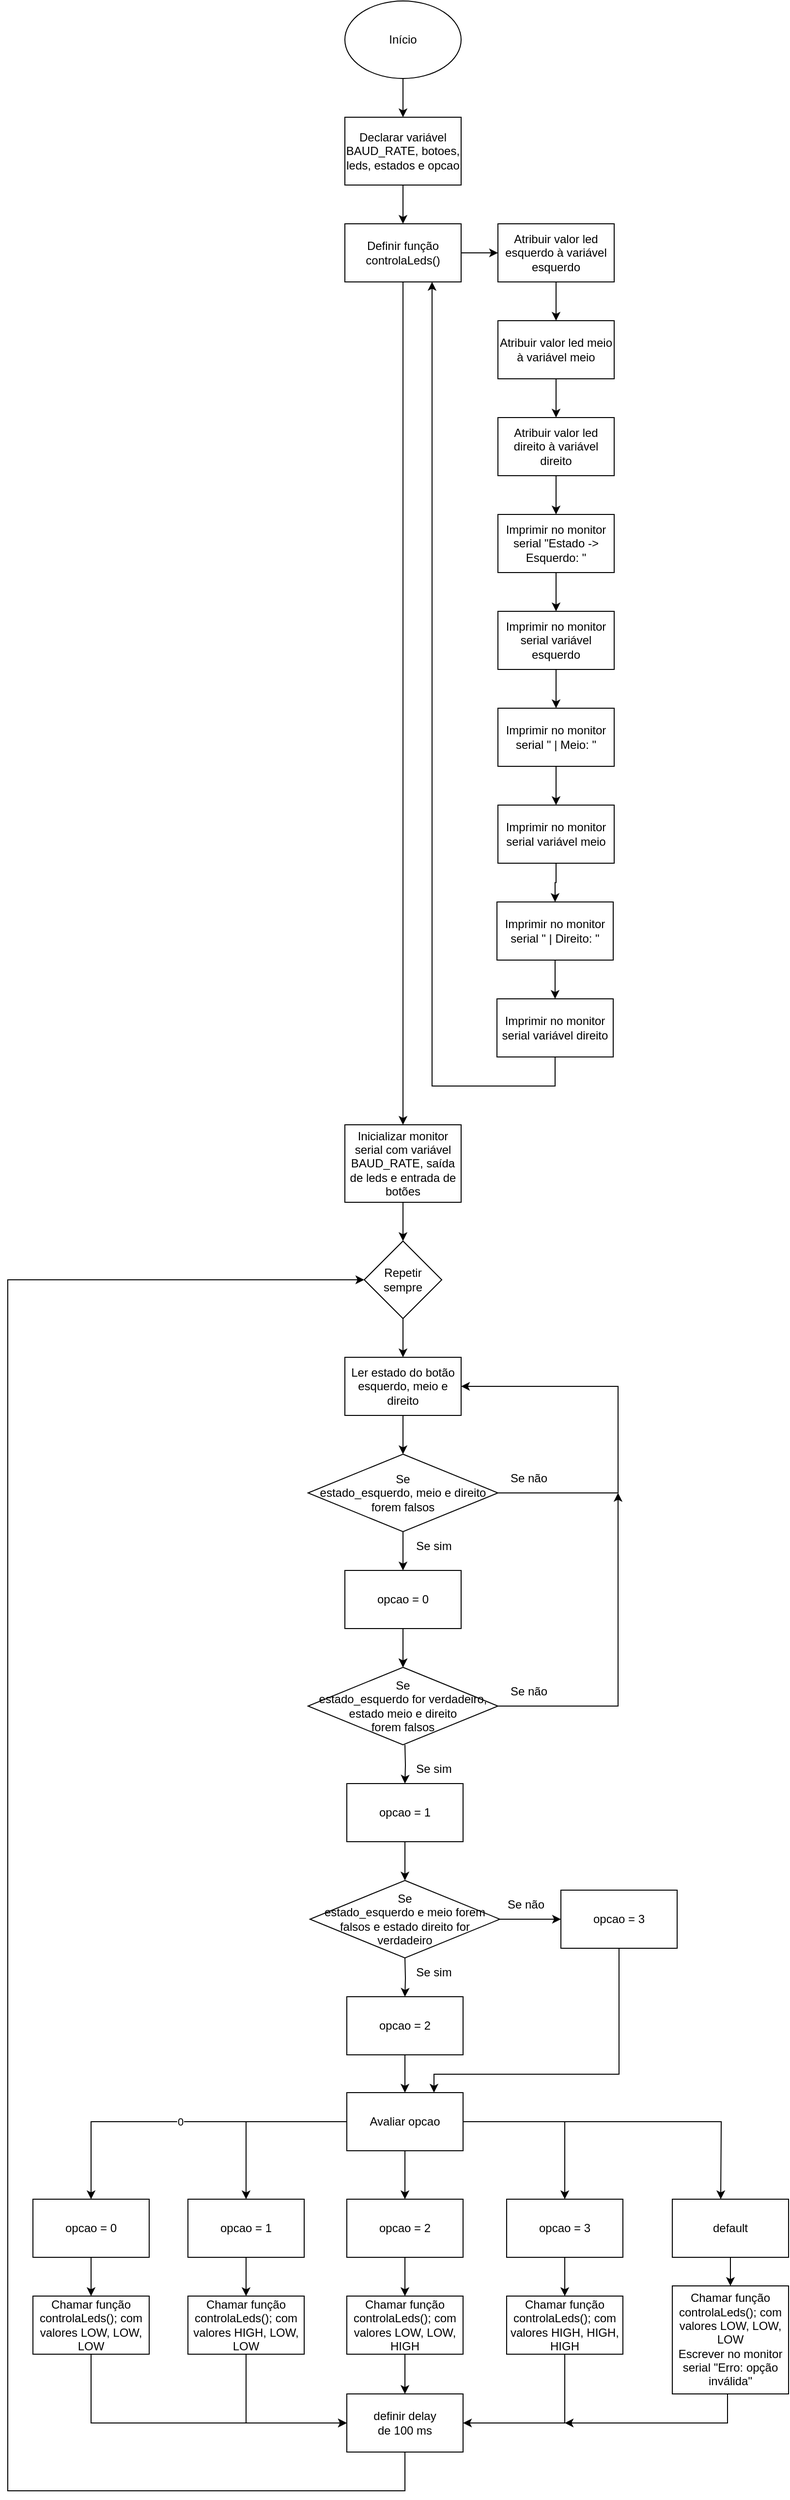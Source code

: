<mxfile version="28.2.5">
  <diagram name="Página-1" id="gy2yo7RkpKanjK4BpiVM">
    <mxGraphModel dx="1493" dy="1544" grid="1" gridSize="10" guides="1" tooltips="1" connect="1" arrows="1" fold="1" page="1" pageScale="1" pageWidth="827" pageHeight="1169" math="0" shadow="0">
      <root>
        <mxCell id="0" />
        <mxCell id="1" parent="0" />
        <mxCell id="s2uIdZ-xBV_o9WMeRKXz-3" style="edgeStyle=orthogonalEdgeStyle;rounded=0;orthogonalLoop=1;jettySize=auto;html=1;entryX=0.5;entryY=0;entryDx=0;entryDy=0;" parent="1" source="s2uIdZ-xBV_o9WMeRKXz-1" target="s2uIdZ-xBV_o9WMeRKXz-2" edge="1">
          <mxGeometry relative="1" as="geometry" />
        </mxCell>
        <mxCell id="s2uIdZ-xBV_o9WMeRKXz-1" value="Início" style="ellipse;whiteSpace=wrap;html=1;" parent="1" vertex="1">
          <mxGeometry x="360" y="40" width="120" height="80" as="geometry" />
        </mxCell>
        <mxCell id="X4XGXa71mB_21eZPyC-M-15" style="edgeStyle=orthogonalEdgeStyle;rounded=0;orthogonalLoop=1;jettySize=auto;html=1;entryX=0.5;entryY=0;entryDx=0;entryDy=0;" edge="1" parent="1" source="s2uIdZ-xBV_o9WMeRKXz-2" target="s3JJfYybYc-GTtd-1wrL-1">
          <mxGeometry relative="1" as="geometry" />
        </mxCell>
        <mxCell id="s2uIdZ-xBV_o9WMeRKXz-2" value="Declarar variável BAUD_RATE, botoes, leds, estados e opcao" style="rounded=0;whiteSpace=wrap;html=1;" parent="1" vertex="1">
          <mxGeometry x="360" y="160" width="120" height="70" as="geometry" />
        </mxCell>
        <mxCell id="X4XGXa71mB_21eZPyC-M-16" style="edgeStyle=orthogonalEdgeStyle;rounded=0;orthogonalLoop=1;jettySize=auto;html=1;entryX=0.5;entryY=0;entryDx=0;entryDy=0;" edge="1" parent="1" source="s2uIdZ-xBV_o9WMeRKXz-4" target="s2uIdZ-xBV_o9WMeRKXz-6">
          <mxGeometry relative="1" as="geometry" />
        </mxCell>
        <mxCell id="s2uIdZ-xBV_o9WMeRKXz-4" value="Inicializar monitor serial com variável BAUD_RATE, saída de leds e entrada de botões" style="rounded=0;whiteSpace=wrap;html=1;" parent="1" vertex="1">
          <mxGeometry x="360.0" y="1200" width="120" height="80" as="geometry" />
        </mxCell>
        <mxCell id="aJDHhqfRUW_FTxvvCAS1-13" style="edgeStyle=orthogonalEdgeStyle;rounded=0;orthogonalLoop=1;jettySize=auto;html=1;entryX=0.5;entryY=0;entryDx=0;entryDy=0;" parent="1" source="s2uIdZ-xBV_o9WMeRKXz-6" target="aJDHhqfRUW_FTxvvCAS1-12" edge="1">
          <mxGeometry relative="1" as="geometry" />
        </mxCell>
        <mxCell id="s2uIdZ-xBV_o9WMeRKXz-6" value="Repetir sempre" style="rhombus;whiteSpace=wrap;html=1;" parent="1" vertex="1">
          <mxGeometry x="380.0" y="1320" width="80" height="80" as="geometry" />
        </mxCell>
        <mxCell id="s2uIdZ-xBV_o9WMeRKXz-14" value="0" style="edgeStyle=orthogonalEdgeStyle;rounded=0;orthogonalLoop=1;jettySize=auto;html=1;entryX=0.5;entryY=0;entryDx=0;entryDy=0;" parent="1" source="s2uIdZ-xBV_o9WMeRKXz-8" target="s2uIdZ-xBV_o9WMeRKXz-9" edge="1">
          <mxGeometry relative="1" as="geometry" />
        </mxCell>
        <mxCell id="s2uIdZ-xBV_o9WMeRKXz-15" style="edgeStyle=orthogonalEdgeStyle;rounded=0;orthogonalLoop=1;jettySize=auto;html=1;entryX=0.5;entryY=0;entryDx=0;entryDy=0;" parent="1" source="s2uIdZ-xBV_o9WMeRKXz-8" target="s2uIdZ-xBV_o9WMeRKXz-10" edge="1">
          <mxGeometry relative="1" as="geometry" />
        </mxCell>
        <mxCell id="s2uIdZ-xBV_o9WMeRKXz-16" style="edgeStyle=orthogonalEdgeStyle;rounded=0;orthogonalLoop=1;jettySize=auto;html=1;entryX=0.5;entryY=0;entryDx=0;entryDy=0;" parent="1" source="s2uIdZ-xBV_o9WMeRKXz-8" target="s2uIdZ-xBV_o9WMeRKXz-11" edge="1">
          <mxGeometry relative="1" as="geometry" />
        </mxCell>
        <mxCell id="s2uIdZ-xBV_o9WMeRKXz-17" style="edgeStyle=orthogonalEdgeStyle;rounded=0;orthogonalLoop=1;jettySize=auto;html=1;entryX=0.5;entryY=0;entryDx=0;entryDy=0;" parent="1" source="s2uIdZ-xBV_o9WMeRKXz-8" target="s2uIdZ-xBV_o9WMeRKXz-12" edge="1">
          <mxGeometry relative="1" as="geometry" />
        </mxCell>
        <mxCell id="s2uIdZ-xBV_o9WMeRKXz-18" style="edgeStyle=orthogonalEdgeStyle;rounded=0;orthogonalLoop=1;jettySize=auto;html=1;entryX=0.5;entryY=0;entryDx=0;entryDy=0;" parent="1" source="s2uIdZ-xBV_o9WMeRKXz-8" edge="1">
          <mxGeometry relative="1" as="geometry">
            <mxPoint x="748.0" y="2309.0" as="targetPoint" />
          </mxGeometry>
        </mxCell>
        <mxCell id="s2uIdZ-xBV_o9WMeRKXz-8" value="Avaliar opcao" style="rounded=0;whiteSpace=wrap;html=1;" parent="1" vertex="1">
          <mxGeometry x="362.0" y="2199" width="120" height="60" as="geometry" />
        </mxCell>
        <mxCell id="s2uIdZ-xBV_o9WMeRKXz-29" style="edgeStyle=orthogonalEdgeStyle;rounded=0;orthogonalLoop=1;jettySize=auto;html=1;entryX=0.5;entryY=0;entryDx=0;entryDy=0;" parent="1" source="s2uIdZ-xBV_o9WMeRKXz-9" target="s2uIdZ-xBV_o9WMeRKXz-24" edge="1">
          <mxGeometry relative="1" as="geometry" />
        </mxCell>
        <mxCell id="s2uIdZ-xBV_o9WMeRKXz-9" value="opcao = 0" style="rounded=0;whiteSpace=wrap;html=1;" parent="1" vertex="1">
          <mxGeometry x="38" y="2309" width="120" height="60" as="geometry" />
        </mxCell>
        <mxCell id="s2uIdZ-xBV_o9WMeRKXz-30" style="edgeStyle=orthogonalEdgeStyle;rounded=0;orthogonalLoop=1;jettySize=auto;html=1;entryX=0.5;entryY=0;entryDx=0;entryDy=0;" parent="1" source="s2uIdZ-xBV_o9WMeRKXz-10" target="s2uIdZ-xBV_o9WMeRKXz-25" edge="1">
          <mxGeometry relative="1" as="geometry" />
        </mxCell>
        <mxCell id="s2uIdZ-xBV_o9WMeRKXz-10" value="opcao = 1" style="rounded=0;whiteSpace=wrap;html=1;" parent="1" vertex="1">
          <mxGeometry x="198" y="2309" width="120" height="60" as="geometry" />
        </mxCell>
        <mxCell id="s2uIdZ-xBV_o9WMeRKXz-31" style="edgeStyle=orthogonalEdgeStyle;rounded=0;orthogonalLoop=1;jettySize=auto;html=1;entryX=0.5;entryY=0;entryDx=0;entryDy=0;" parent="1" source="s2uIdZ-xBV_o9WMeRKXz-11" target="s2uIdZ-xBV_o9WMeRKXz-26" edge="1">
          <mxGeometry relative="1" as="geometry" />
        </mxCell>
        <mxCell id="s2uIdZ-xBV_o9WMeRKXz-11" value="opcao = 2" style="rounded=0;whiteSpace=wrap;html=1;" parent="1" vertex="1">
          <mxGeometry x="362.0" y="2309" width="120" height="60" as="geometry" />
        </mxCell>
        <mxCell id="s2uIdZ-xBV_o9WMeRKXz-32" style="edgeStyle=orthogonalEdgeStyle;rounded=0;orthogonalLoop=1;jettySize=auto;html=1;entryX=0.5;entryY=0;entryDx=0;entryDy=0;" parent="1" source="s2uIdZ-xBV_o9WMeRKXz-12" target="s2uIdZ-xBV_o9WMeRKXz-27" edge="1">
          <mxGeometry relative="1" as="geometry" />
        </mxCell>
        <mxCell id="s2uIdZ-xBV_o9WMeRKXz-12" value="opcao = 3" style="rounded=0;whiteSpace=wrap;html=1;" parent="1" vertex="1">
          <mxGeometry x="527" y="2309" width="120" height="60" as="geometry" />
        </mxCell>
        <mxCell id="X4XGXa71mB_21eZPyC-M-17" style="edgeStyle=orthogonalEdgeStyle;rounded=0;orthogonalLoop=1;jettySize=auto;html=1;entryX=0.5;entryY=0;entryDx=0;entryDy=0;" edge="1" parent="1" source="s2uIdZ-xBV_o9WMeRKXz-13" target="s2uIdZ-xBV_o9WMeRKXz-28">
          <mxGeometry relative="1" as="geometry" />
        </mxCell>
        <mxCell id="s2uIdZ-xBV_o9WMeRKXz-13" value="default" style="rounded=0;whiteSpace=wrap;html=1;" parent="1" vertex="1">
          <mxGeometry x="698" y="2309" width="120" height="60" as="geometry" />
        </mxCell>
        <mxCell id="aJDHhqfRUW_FTxvvCAS1-23" style="edgeStyle=orthogonalEdgeStyle;rounded=0;orthogonalLoop=1;jettySize=auto;html=1;entryX=0;entryY=0.5;entryDx=0;entryDy=0;" parent="1" source="s2uIdZ-xBV_o9WMeRKXz-24" target="aJDHhqfRUW_FTxvvCAS1-20" edge="1">
          <mxGeometry relative="1" as="geometry">
            <Array as="points">
              <mxPoint x="98" y="2540" />
            </Array>
          </mxGeometry>
        </mxCell>
        <mxCell id="s2uIdZ-xBV_o9WMeRKXz-24" value="Chamar função controlaLeds(); com valores LOW, LOW, LOW" style="rounded=0;whiteSpace=wrap;html=1;" parent="1" vertex="1">
          <mxGeometry x="38" y="2409" width="120" height="60" as="geometry" />
        </mxCell>
        <mxCell id="aJDHhqfRUW_FTxvvCAS1-22" style="edgeStyle=orthogonalEdgeStyle;rounded=0;orthogonalLoop=1;jettySize=auto;html=1;entryX=0;entryY=0.5;entryDx=0;entryDy=0;" parent="1" source="s2uIdZ-xBV_o9WMeRKXz-25" target="aJDHhqfRUW_FTxvvCAS1-20" edge="1">
          <mxGeometry relative="1" as="geometry">
            <Array as="points">
              <mxPoint x="258" y="2540" />
            </Array>
          </mxGeometry>
        </mxCell>
        <mxCell id="s2uIdZ-xBV_o9WMeRKXz-25" value="Chamar função controlaLeds(); com valores HIGH, LOW, LOW" style="rounded=0;whiteSpace=wrap;html=1;" parent="1" vertex="1">
          <mxGeometry x="198" y="2409" width="120" height="60" as="geometry" />
        </mxCell>
        <mxCell id="aJDHhqfRUW_FTxvvCAS1-21" style="edgeStyle=orthogonalEdgeStyle;rounded=0;orthogonalLoop=1;jettySize=auto;html=1;entryX=0.5;entryY=0;entryDx=0;entryDy=0;" parent="1" source="s2uIdZ-xBV_o9WMeRKXz-26" target="aJDHhqfRUW_FTxvvCAS1-20" edge="1">
          <mxGeometry relative="1" as="geometry" />
        </mxCell>
        <mxCell id="s2uIdZ-xBV_o9WMeRKXz-26" value="Chamar função controlaLeds(); com valores LOW, LOW, HIGH" style="rounded=0;whiteSpace=wrap;html=1;" parent="1" vertex="1">
          <mxGeometry x="362.0" y="2409" width="120" height="60" as="geometry" />
        </mxCell>
        <mxCell id="aJDHhqfRUW_FTxvvCAS1-24" style="edgeStyle=orthogonalEdgeStyle;rounded=0;orthogonalLoop=1;jettySize=auto;html=1;entryX=1;entryY=0.5;entryDx=0;entryDy=0;" parent="1" source="s2uIdZ-xBV_o9WMeRKXz-27" target="aJDHhqfRUW_FTxvvCAS1-20" edge="1">
          <mxGeometry relative="1" as="geometry">
            <Array as="points">
              <mxPoint x="587" y="2540" />
            </Array>
          </mxGeometry>
        </mxCell>
        <mxCell id="s2uIdZ-xBV_o9WMeRKXz-27" value="Chamar função controlaLeds(); com valores HIGH, HIGH, HIGH" style="rounded=0;whiteSpace=wrap;html=1;" parent="1" vertex="1">
          <mxGeometry x="527" y="2409" width="120" height="60" as="geometry" />
        </mxCell>
        <mxCell id="X4XGXa71mB_21eZPyC-M-18" style="edgeStyle=orthogonalEdgeStyle;rounded=0;orthogonalLoop=1;jettySize=auto;html=1;" edge="1" parent="1">
          <mxGeometry relative="1" as="geometry">
            <mxPoint x="587" y="2540" as="targetPoint" />
            <mxPoint x="755" y="2510" as="sourcePoint" />
            <Array as="points">
              <mxPoint x="755" y="2540" />
            </Array>
          </mxGeometry>
        </mxCell>
        <mxCell id="s2uIdZ-xBV_o9WMeRKXz-28" value="Chamar função controlaLeds(); com valores LOW, LOW, LOW&lt;div&gt;Escrever no monitor serial &quot;Erro: opção inválida&quot;&lt;/div&gt;" style="rounded=0;whiteSpace=wrap;html=1;" parent="1" vertex="1">
          <mxGeometry x="698" y="2398.5" width="120" height="111.5" as="geometry" />
        </mxCell>
        <mxCell id="aJDHhqfRUW_FTxvvCAS1-19" style="edgeStyle=orthogonalEdgeStyle;rounded=0;orthogonalLoop=1;jettySize=auto;html=1;entryX=1;entryY=0.5;entryDx=0;entryDy=0;" parent="1" source="aJDHhqfRUW_FTxvvCAS1-11" target="aJDHhqfRUW_FTxvvCAS1-12" edge="1">
          <mxGeometry relative="1" as="geometry">
            <Array as="points">
              <mxPoint x="642" y="1580" />
              <mxPoint x="642" y="1470" />
            </Array>
            <mxPoint x="420" y="1740" as="targetPoint" />
          </mxGeometry>
        </mxCell>
        <mxCell id="CsdU_1v0ilmqfFG2DQ1N-5" style="edgeStyle=orthogonalEdgeStyle;rounded=0;orthogonalLoop=1;jettySize=auto;html=1;entryX=0.5;entryY=0;entryDx=0;entryDy=0;" parent="1" source="aJDHhqfRUW_FTxvvCAS1-11" target="CsdU_1v0ilmqfFG2DQ1N-4" edge="1">
          <mxGeometry relative="1" as="geometry" />
        </mxCell>
        <mxCell id="aJDHhqfRUW_FTxvvCAS1-11" value="Se&lt;div&gt;estado_esquerdo, meio e direito forem falsos&lt;/div&gt;" style="rhombus;whiteSpace=wrap;html=1;" parent="1" vertex="1">
          <mxGeometry x="322.0" y="1540" width="196" height="80" as="geometry" />
        </mxCell>
        <mxCell id="aJDHhqfRUW_FTxvvCAS1-15" style="edgeStyle=orthogonalEdgeStyle;rounded=0;orthogonalLoop=1;jettySize=auto;html=1;entryX=0.5;entryY=0;entryDx=0;entryDy=0;" parent="1" source="aJDHhqfRUW_FTxvvCAS1-12" target="aJDHhqfRUW_FTxvvCAS1-11" edge="1">
          <mxGeometry relative="1" as="geometry" />
        </mxCell>
        <mxCell id="aJDHhqfRUW_FTxvvCAS1-12" value="Ler estado do botão esquerdo, meio e direito" style="rounded=0;whiteSpace=wrap;html=1;" parent="1" vertex="1">
          <mxGeometry x="360.0" y="1440" width="120" height="60" as="geometry" />
        </mxCell>
        <mxCell id="aJDHhqfRUW_FTxvvCAS1-17" value="Se sim" style="text;html=1;align=center;verticalAlign=middle;whiteSpace=wrap;rounded=0;" parent="1" vertex="1">
          <mxGeometry x="422.0" y="1620" width="60" height="30" as="geometry" />
        </mxCell>
        <mxCell id="aJDHhqfRUW_FTxvvCAS1-18" value="Se não" style="text;html=1;align=center;verticalAlign=middle;whiteSpace=wrap;rounded=0;" parent="1" vertex="1">
          <mxGeometry x="520" y="1550" width="60" height="30" as="geometry" />
        </mxCell>
        <mxCell id="s3JJfYybYc-GTtd-1wrL-51" style="edgeStyle=orthogonalEdgeStyle;rounded=0;orthogonalLoop=1;jettySize=auto;html=1;entryX=0;entryY=0.5;entryDx=0;entryDy=0;" parent="1" source="aJDHhqfRUW_FTxvvCAS1-20" target="s2uIdZ-xBV_o9WMeRKXz-6" edge="1">
          <mxGeometry relative="1" as="geometry">
            <Array as="points">
              <mxPoint x="422" y="2610" />
              <mxPoint x="12" y="2610" />
              <mxPoint x="12" y="1360" />
            </Array>
          </mxGeometry>
        </mxCell>
        <mxCell id="aJDHhqfRUW_FTxvvCAS1-20" value="definir delay&lt;div&gt;de 100 ms&lt;/div&gt;" style="rounded=0;whiteSpace=wrap;html=1;" parent="1" vertex="1">
          <mxGeometry x="362.0" y="2510" width="120" height="60" as="geometry" />
        </mxCell>
        <mxCell id="CsdU_1v0ilmqfFG2DQ1N-7" style="edgeStyle=orthogonalEdgeStyle;rounded=0;orthogonalLoop=1;jettySize=auto;html=1;" parent="1" source="CsdU_1v0ilmqfFG2DQ1N-1" edge="1">
          <mxGeometry relative="1" as="geometry">
            <mxPoint x="642" y="1580" as="targetPoint" />
            <Array as="points">
              <mxPoint x="642" y="1800" />
              <mxPoint x="642" y="1580" />
            </Array>
          </mxGeometry>
        </mxCell>
        <mxCell id="CsdU_1v0ilmqfFG2DQ1N-1" value="Se&lt;div&gt;estado_esquerdo for verdadeiro, estado meio&amp;nbsp;&lt;span style=&quot;background-color: transparent; color: light-dark(rgb(0, 0, 0), rgb(255, 255, 255));&quot;&gt;e direito&lt;/span&gt;&lt;/div&gt;&lt;div&gt;&lt;span style=&quot;background-color: transparent; color: light-dark(rgb(0, 0, 0), rgb(255, 255, 255));&quot;&gt;forem falsos&lt;/span&gt;&lt;/div&gt;" style="rhombus;whiteSpace=wrap;html=1;" parent="1" vertex="1">
          <mxGeometry x="322" y="1760" width="196" height="80" as="geometry" />
        </mxCell>
        <mxCell id="CsdU_1v0ilmqfFG2DQ1N-2" value="Se sim" style="text;html=1;align=center;verticalAlign=middle;whiteSpace=wrap;rounded=0;" parent="1" vertex="1">
          <mxGeometry x="422" y="1850" width="60" height="30" as="geometry" />
        </mxCell>
        <mxCell id="CsdU_1v0ilmqfFG2DQ1N-3" value="Se não" style="text;html=1;align=center;verticalAlign=middle;whiteSpace=wrap;rounded=0;" parent="1" vertex="1">
          <mxGeometry x="520" y="1770" width="60" height="30" as="geometry" />
        </mxCell>
        <mxCell id="CsdU_1v0ilmqfFG2DQ1N-6" style="edgeStyle=orthogonalEdgeStyle;rounded=0;orthogonalLoop=1;jettySize=auto;html=1;entryX=0.5;entryY=0;entryDx=0;entryDy=0;" parent="1" source="CsdU_1v0ilmqfFG2DQ1N-4" target="CsdU_1v0ilmqfFG2DQ1N-1" edge="1">
          <mxGeometry relative="1" as="geometry" />
        </mxCell>
        <mxCell id="s3JJfYybYc-GTtd-1wrL-47" value="" style="edgeStyle=orthogonalEdgeStyle;rounded=0;orthogonalLoop=1;jettySize=auto;html=1;" parent="1" source="CsdU_1v0ilmqfFG2DQ1N-4" target="CsdU_1v0ilmqfFG2DQ1N-1" edge="1">
          <mxGeometry relative="1" as="geometry" />
        </mxCell>
        <mxCell id="CsdU_1v0ilmqfFG2DQ1N-4" value="opcao = 0" style="rounded=0;whiteSpace=wrap;html=1;" parent="1" vertex="1">
          <mxGeometry x="360" y="1660" width="120" height="60" as="geometry" />
        </mxCell>
        <mxCell id="CsdU_1v0ilmqfFG2DQ1N-8" style="edgeStyle=orthogonalEdgeStyle;rounded=0;orthogonalLoop=1;jettySize=auto;html=1;entryX=0.5;entryY=0;entryDx=0;entryDy=0;" parent="1" target="CsdU_1v0ilmqfFG2DQ1N-14" edge="1">
          <mxGeometry relative="1" as="geometry">
            <mxPoint x="422" y="1840" as="sourcePoint" />
          </mxGeometry>
        </mxCell>
        <mxCell id="s3JJfYybYc-GTtd-1wrL-48" style="edgeStyle=orthogonalEdgeStyle;rounded=0;orthogonalLoop=1;jettySize=auto;html=1;entryX=0;entryY=0.5;entryDx=0;entryDy=0;" parent="1" source="CsdU_1v0ilmqfFG2DQ1N-10" target="CsdU_1v0ilmqfFG2DQ1N-25" edge="1">
          <mxGeometry relative="1" as="geometry" />
        </mxCell>
        <mxCell id="CsdU_1v0ilmqfFG2DQ1N-10" value="Se&lt;div&gt;estado_esquerdo e meio forem falsos e estado direito for verdadeiro&lt;/div&gt;" style="rhombus;whiteSpace=wrap;html=1;" parent="1" vertex="1">
          <mxGeometry x="324" y="1980" width="196" height="80" as="geometry" />
        </mxCell>
        <mxCell id="CsdU_1v0ilmqfFG2DQ1N-12" value="Se não" style="text;html=1;align=center;verticalAlign=middle;whiteSpace=wrap;rounded=0;" parent="1" vertex="1">
          <mxGeometry x="517" y="1990" width="60" height="30" as="geometry" />
        </mxCell>
        <mxCell id="CsdU_1v0ilmqfFG2DQ1N-13" style="edgeStyle=orthogonalEdgeStyle;rounded=0;orthogonalLoop=1;jettySize=auto;html=1;entryX=0.5;entryY=0;entryDx=0;entryDy=0;" parent="1" source="CsdU_1v0ilmqfFG2DQ1N-14" target="CsdU_1v0ilmqfFG2DQ1N-10" edge="1">
          <mxGeometry relative="1" as="geometry" />
        </mxCell>
        <mxCell id="CsdU_1v0ilmqfFG2DQ1N-14" value="opcao = 1" style="rounded=0;whiteSpace=wrap;html=1;" parent="1" vertex="1">
          <mxGeometry x="362" y="1880" width="120" height="60" as="geometry" />
        </mxCell>
        <mxCell id="CsdU_1v0ilmqfFG2DQ1N-16" value="Se sim" style="text;html=1;align=center;verticalAlign=middle;whiteSpace=wrap;rounded=0;" parent="1" vertex="1">
          <mxGeometry x="422" y="2060" width="60" height="30" as="geometry" />
        </mxCell>
        <mxCell id="CsdU_1v0ilmqfFG2DQ1N-17" style="edgeStyle=orthogonalEdgeStyle;rounded=0;orthogonalLoop=1;jettySize=auto;html=1;entryX=0.5;entryY=0;entryDx=0;entryDy=0;" parent="1" target="CsdU_1v0ilmqfFG2DQ1N-21" edge="1">
          <mxGeometry relative="1" as="geometry">
            <mxPoint x="422" y="2060" as="sourcePoint" />
          </mxGeometry>
        </mxCell>
        <mxCell id="s3JJfYybYc-GTtd-1wrL-49" style="edgeStyle=orthogonalEdgeStyle;rounded=0;orthogonalLoop=1;jettySize=auto;html=1;entryX=0.5;entryY=0;entryDx=0;entryDy=0;" parent="1" source="CsdU_1v0ilmqfFG2DQ1N-21" target="s2uIdZ-xBV_o9WMeRKXz-8" edge="1">
          <mxGeometry relative="1" as="geometry" />
        </mxCell>
        <mxCell id="CsdU_1v0ilmqfFG2DQ1N-21" value="opcao = 2" style="rounded=0;whiteSpace=wrap;html=1;" parent="1" vertex="1">
          <mxGeometry x="362" y="2100" width="120" height="60" as="geometry" />
        </mxCell>
        <mxCell id="s3JJfYybYc-GTtd-1wrL-53" style="edgeStyle=orthogonalEdgeStyle;rounded=0;orthogonalLoop=1;jettySize=auto;html=1;entryX=0.75;entryY=0;entryDx=0;entryDy=0;" parent="1" source="CsdU_1v0ilmqfFG2DQ1N-25" target="s2uIdZ-xBV_o9WMeRKXz-8" edge="1">
          <mxGeometry relative="1" as="geometry">
            <Array as="points">
              <mxPoint x="643" y="2180" />
              <mxPoint x="452" y="2180" />
            </Array>
          </mxGeometry>
        </mxCell>
        <mxCell id="CsdU_1v0ilmqfFG2DQ1N-25" value="opcao = 3" style="rounded=0;whiteSpace=wrap;html=1;" parent="1" vertex="1">
          <mxGeometry x="583" y="1990" width="120" height="60" as="geometry" />
        </mxCell>
        <mxCell id="s3JJfYybYc-GTtd-1wrL-7" style="edgeStyle=orthogonalEdgeStyle;rounded=0;orthogonalLoop=1;jettySize=auto;html=1;entryX=0;entryY=0.5;entryDx=0;entryDy=0;" parent="1" source="s3JJfYybYc-GTtd-1wrL-1" target="s3JJfYybYc-GTtd-1wrL-3" edge="1">
          <mxGeometry relative="1" as="geometry" />
        </mxCell>
        <mxCell id="s3JJfYybYc-GTtd-1wrL-22" style="edgeStyle=orthogonalEdgeStyle;rounded=0;orthogonalLoop=1;jettySize=auto;html=1;entryX=0.5;entryY=0;entryDx=0;entryDy=0;" parent="1" source="s3JJfYybYc-GTtd-1wrL-1" target="s2uIdZ-xBV_o9WMeRKXz-4" edge="1">
          <mxGeometry relative="1" as="geometry">
            <mxPoint x="420" y="710" as="targetPoint" />
          </mxGeometry>
        </mxCell>
        <mxCell id="s3JJfYybYc-GTtd-1wrL-1" value="Definir função controlaLeds()" style="rounded=0;whiteSpace=wrap;html=1;" parent="1" vertex="1">
          <mxGeometry x="360" y="270" width="120" height="60" as="geometry" />
        </mxCell>
        <mxCell id="s3JJfYybYc-GTtd-1wrL-8" style="edgeStyle=orthogonalEdgeStyle;rounded=0;orthogonalLoop=1;jettySize=auto;html=1;entryX=0.5;entryY=0;entryDx=0;entryDy=0;" parent="1" source="s3JJfYybYc-GTtd-1wrL-3" target="s3JJfYybYc-GTtd-1wrL-4" edge="1">
          <mxGeometry relative="1" as="geometry" />
        </mxCell>
        <mxCell id="s3JJfYybYc-GTtd-1wrL-3" value="Atribuir valor led esquerdo à variável esquerdo" style="rounded=0;whiteSpace=wrap;html=1;" parent="1" vertex="1">
          <mxGeometry x="518" y="270" width="120" height="60" as="geometry" />
        </mxCell>
        <mxCell id="s3JJfYybYc-GTtd-1wrL-9" style="edgeStyle=orthogonalEdgeStyle;rounded=0;orthogonalLoop=1;jettySize=auto;html=1;entryX=0.5;entryY=0;entryDx=0;entryDy=0;" parent="1" source="s3JJfYybYc-GTtd-1wrL-4" target="s3JJfYybYc-GTtd-1wrL-5" edge="1">
          <mxGeometry relative="1" as="geometry" />
        </mxCell>
        <mxCell id="s3JJfYybYc-GTtd-1wrL-4" value="Atribuir valor led meio à variável meio" style="rounded=0;whiteSpace=wrap;html=1;" parent="1" vertex="1">
          <mxGeometry x="518" y="370" width="120" height="60" as="geometry" />
        </mxCell>
        <mxCell id="X4XGXa71mB_21eZPyC-M-3" style="edgeStyle=orthogonalEdgeStyle;rounded=0;orthogonalLoop=1;jettySize=auto;html=1;entryX=0.5;entryY=0;entryDx=0;entryDy=0;" edge="1" parent="1" source="s3JJfYybYc-GTtd-1wrL-5" target="X4XGXa71mB_21eZPyC-M-1">
          <mxGeometry relative="1" as="geometry" />
        </mxCell>
        <mxCell id="s3JJfYybYc-GTtd-1wrL-5" value="Atribuir valor led direito à variável direito" style="rounded=0;whiteSpace=wrap;html=1;" parent="1" vertex="1">
          <mxGeometry x="518" y="470" width="120" height="60" as="geometry" />
        </mxCell>
        <mxCell id="X4XGXa71mB_21eZPyC-M-4" style="edgeStyle=orthogonalEdgeStyle;rounded=0;orthogonalLoop=1;jettySize=auto;html=1;entryX=0.5;entryY=0;entryDx=0;entryDy=0;" edge="1" parent="1" source="X4XGXa71mB_21eZPyC-M-1" target="X4XGXa71mB_21eZPyC-M-2">
          <mxGeometry relative="1" as="geometry" />
        </mxCell>
        <mxCell id="X4XGXa71mB_21eZPyC-M-1" value="Imprimir no monitor serial &quot;Estado -&amp;gt; Esquerdo: &quot;" style="rounded=0;whiteSpace=wrap;html=1;" vertex="1" parent="1">
          <mxGeometry x="518" y="570" width="120" height="60" as="geometry" />
        </mxCell>
        <mxCell id="X4XGXa71mB_21eZPyC-M-11" style="edgeStyle=orthogonalEdgeStyle;rounded=0;orthogonalLoop=1;jettySize=auto;html=1;entryX=0.5;entryY=0;entryDx=0;entryDy=0;" edge="1" parent="1" source="X4XGXa71mB_21eZPyC-M-2" target="X4XGXa71mB_21eZPyC-M-6">
          <mxGeometry relative="1" as="geometry" />
        </mxCell>
        <mxCell id="X4XGXa71mB_21eZPyC-M-2" value="Imprimir no monitor serial variável esquerdo" style="rounded=0;whiteSpace=wrap;html=1;" vertex="1" parent="1">
          <mxGeometry x="518" y="670" width="120" height="60" as="geometry" />
        </mxCell>
        <mxCell id="X4XGXa71mB_21eZPyC-M-5" style="edgeStyle=orthogonalEdgeStyle;rounded=0;orthogonalLoop=1;jettySize=auto;html=1;entryX=0.5;entryY=0;entryDx=0;entryDy=0;" edge="1" parent="1" source="X4XGXa71mB_21eZPyC-M-6" target="X4XGXa71mB_21eZPyC-M-7">
          <mxGeometry relative="1" as="geometry" />
        </mxCell>
        <mxCell id="X4XGXa71mB_21eZPyC-M-6" value="Imprimir no monitor serial &quot; | Meio: &quot;" style="rounded=0;whiteSpace=wrap;html=1;" vertex="1" parent="1">
          <mxGeometry x="518" y="770" width="120" height="60" as="geometry" />
        </mxCell>
        <mxCell id="X4XGXa71mB_21eZPyC-M-12" style="edgeStyle=orthogonalEdgeStyle;rounded=0;orthogonalLoop=1;jettySize=auto;html=1;entryX=0.5;entryY=0;entryDx=0;entryDy=0;" edge="1" parent="1" source="X4XGXa71mB_21eZPyC-M-7" target="X4XGXa71mB_21eZPyC-M-9">
          <mxGeometry relative="1" as="geometry" />
        </mxCell>
        <mxCell id="X4XGXa71mB_21eZPyC-M-7" value="Imprimir no monitor serial variável meio" style="rounded=0;whiteSpace=wrap;html=1;" vertex="1" parent="1">
          <mxGeometry x="518" y="870" width="120" height="60" as="geometry" />
        </mxCell>
        <mxCell id="X4XGXa71mB_21eZPyC-M-8" style="edgeStyle=orthogonalEdgeStyle;rounded=0;orthogonalLoop=1;jettySize=auto;html=1;entryX=0.5;entryY=0;entryDx=0;entryDy=0;" edge="1" parent="1" source="X4XGXa71mB_21eZPyC-M-9" target="X4XGXa71mB_21eZPyC-M-10">
          <mxGeometry relative="1" as="geometry" />
        </mxCell>
        <mxCell id="X4XGXa71mB_21eZPyC-M-9" value="Imprimir no monitor serial &quot;&amp;nbsp;| Direito: &quot;" style="rounded=0;whiteSpace=wrap;html=1;" vertex="1" parent="1">
          <mxGeometry x="517" y="970" width="120" height="60" as="geometry" />
        </mxCell>
        <mxCell id="X4XGXa71mB_21eZPyC-M-13" style="edgeStyle=orthogonalEdgeStyle;rounded=0;orthogonalLoop=1;jettySize=auto;html=1;entryX=0.75;entryY=1;entryDx=0;entryDy=0;" edge="1" parent="1" source="X4XGXa71mB_21eZPyC-M-10" target="s3JJfYybYc-GTtd-1wrL-1">
          <mxGeometry relative="1" as="geometry">
            <Array as="points">
              <mxPoint x="577" y="1160" />
              <mxPoint x="450" y="1160" />
            </Array>
          </mxGeometry>
        </mxCell>
        <mxCell id="X4XGXa71mB_21eZPyC-M-10" value="Imprimir no monitor serial variável direito" style="rounded=0;whiteSpace=wrap;html=1;" vertex="1" parent="1">
          <mxGeometry x="517" y="1070" width="120" height="60" as="geometry" />
        </mxCell>
      </root>
    </mxGraphModel>
  </diagram>
</mxfile>

